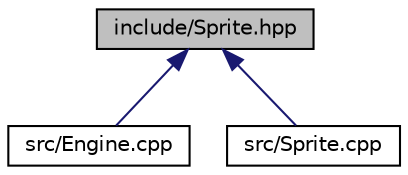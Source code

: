 digraph "include/Sprite.hpp"
{
  edge [fontname="Helvetica",fontsize="10",labelfontname="Helvetica",labelfontsize="10"];
  node [fontname="Helvetica",fontsize="10",shape=record];
  Node8 [label="include/Sprite.hpp",height=0.2,width=0.4,color="black", fillcolor="grey75", style="filled", fontcolor="black"];
  Node8 -> Node9 [dir="back",color="midnightblue",fontsize="10",style="solid",fontname="Helvetica"];
  Node9 [label="src/Engine.cpp",height=0.2,width=0.4,color="black", fillcolor="white", style="filled",URL="$src_2Engine_8cpp.html"];
  Node8 -> Node10 [dir="back",color="midnightblue",fontsize="10",style="solid",fontname="Helvetica"];
  Node10 [label="src/Sprite.cpp",height=0.2,width=0.4,color="black", fillcolor="white", style="filled",URL="$Sprite_8cpp.html"];
}
